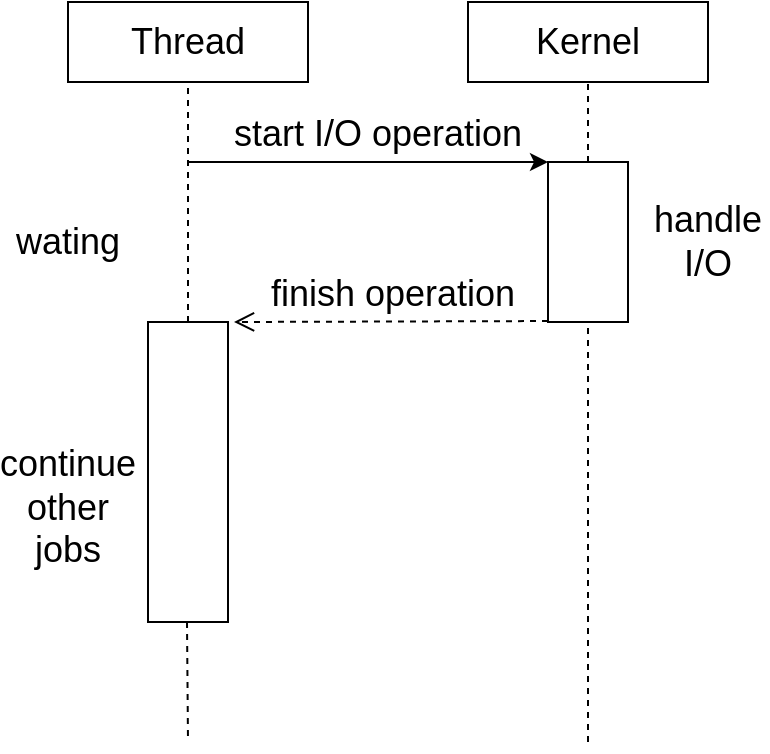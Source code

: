<mxfile version="14.2.7" type="device"><diagram id="6Rqc5mqXKRdeuK25qvo4" name="Page-1"><mxGraphModel dx="1422" dy="746" grid="1" gridSize="10" guides="1" tooltips="1" connect="1" arrows="1" fold="1" page="1" pageScale="1" pageWidth="827" pageHeight="1169" math="0" shadow="0"><root><mxCell id="0"/><mxCell id="1" parent="0"/><mxCell id="2" value="&lt;font style=&quot;font-size: 18px&quot;&gt;Thread&lt;/font&gt;" style="rounded=0;whiteSpace=wrap;html=1;fontSize=16;" parent="1" vertex="1"><mxGeometry x="80" y="80" width="120" height="40" as="geometry"/></mxCell><mxCell id="3" value="&lt;font style=&quot;font-size: 18px&quot;&gt;Kernel&lt;/font&gt;" style="rounded=0;whiteSpace=wrap;html=1;" parent="1" vertex="1"><mxGeometry x="280" y="80" width="120" height="40" as="geometry"/></mxCell><mxCell id="4" value="" style="endArrow=none;dashed=1;html=1;entryX=0.5;entryY=1;entryDx=0;entryDy=0;" parent="1" source="17" target="2" edge="1"><mxGeometry width="50" height="50" relative="1" as="geometry"><mxPoint x="140" y="480" as="sourcePoint"/><mxPoint x="130" y="140" as="targetPoint"/></mxGeometry></mxCell><mxCell id="5" value="" style="endArrow=none;dashed=1;html=1;entryX=0.5;entryY=1;entryDx=0;entryDy=0;" parent="1" source="10" target="3" edge="1"><mxGeometry width="50" height="50" relative="1" as="geometry"><mxPoint x="340" y="480" as="sourcePoint"/><mxPoint x="370" y="190" as="targetPoint"/></mxGeometry></mxCell><mxCell id="7" value="" style="endArrow=classic;html=1;entryX=0;entryY=0;entryDx=0;entryDy=0;" parent="1" edge="1" target="10"><mxGeometry width="50" height="50" relative="1" as="geometry"><mxPoint x="140" y="160" as="sourcePoint"/><mxPoint x="399" y="163" as="targetPoint"/></mxGeometry></mxCell><mxCell id="9" value="&lt;font style=&quot;font-size: 18px&quot;&gt;start I/O operation&lt;/font&gt;" style="text;html=1;strokeColor=none;fillColor=none;align=center;verticalAlign=middle;whiteSpace=wrap;rounded=0;" parent="1" vertex="1"><mxGeometry x="160" y="136" width="150" height="20" as="geometry"/></mxCell><mxCell id="10" value="" style="rounded=0;whiteSpace=wrap;html=1;" parent="1" vertex="1"><mxGeometry x="320" y="160" width="40" height="80" as="geometry"/></mxCell><mxCell id="11" value="" style="endArrow=none;dashed=1;html=1;entryX=0.5;entryY=1;entryDx=0;entryDy=0;" parent="1" target="10" edge="1"><mxGeometry width="50" height="50" relative="1" as="geometry"><mxPoint x="340" y="450" as="sourcePoint"/><mxPoint x="340" y="120" as="targetPoint"/></mxGeometry></mxCell><mxCell id="13" value="&lt;font style=&quot;font-size: 18px&quot;&gt;handle I/O&lt;/font&gt;" style="text;html=1;strokeColor=none;fillColor=none;align=center;verticalAlign=middle;whiteSpace=wrap;rounded=0;" parent="1" vertex="1"><mxGeometry x="370" y="140" width="60" height="120" as="geometry"/></mxCell><mxCell id="14" value="&lt;font style=&quot;font-size: 18px&quot;&gt;wating&lt;/font&gt;" style="text;html=1;strokeColor=none;fillColor=none;align=center;verticalAlign=middle;whiteSpace=wrap;rounded=0;" parent="1" vertex="1"><mxGeometry x="60" y="140" width="40" height="120" as="geometry"/></mxCell><mxCell id="16" value="&lt;font style=&quot;font-size: 18px&quot;&gt;finish operation&lt;/font&gt;" style="html=1;verticalAlign=bottom;endArrow=open;dashed=1;endSize=8;exitX=0;exitY=0.994;exitDx=0;exitDy=0;exitPerimeter=0;entryX=1.075;entryY=0;entryDx=0;entryDy=0;entryPerimeter=0;" parent="1" source="10" target="17" edge="1"><mxGeometry relative="1" as="geometry"><mxPoint x="160" y="500" as="sourcePoint"/><mxPoint x="140" y="339" as="targetPoint"/></mxGeometry></mxCell><mxCell id="18" value="" style="endArrow=none;dashed=1;html=1;" parent="1" edge="1"><mxGeometry width="50" height="50" relative="1" as="geometry"><mxPoint x="139.5" y="390" as="sourcePoint"/><mxPoint x="140" y="450" as="targetPoint"/></mxGeometry></mxCell><mxCell id="17" value="" style="rounded=0;whiteSpace=wrap;html=1;" parent="1" vertex="1"><mxGeometry x="120" y="240" width="40" height="150" as="geometry"/></mxCell><mxCell id="19" value="&lt;font style=&quot;font-size: 18px&quot;&gt;continue other jobs&lt;/font&gt;" style="text;html=1;strokeColor=none;fillColor=none;align=center;verticalAlign=middle;whiteSpace=wrap;rounded=0;" parent="1" vertex="1"><mxGeometry x="60" y="210" width="40" height="245" as="geometry"/></mxCell></root></mxGraphModel></diagram></mxfile>